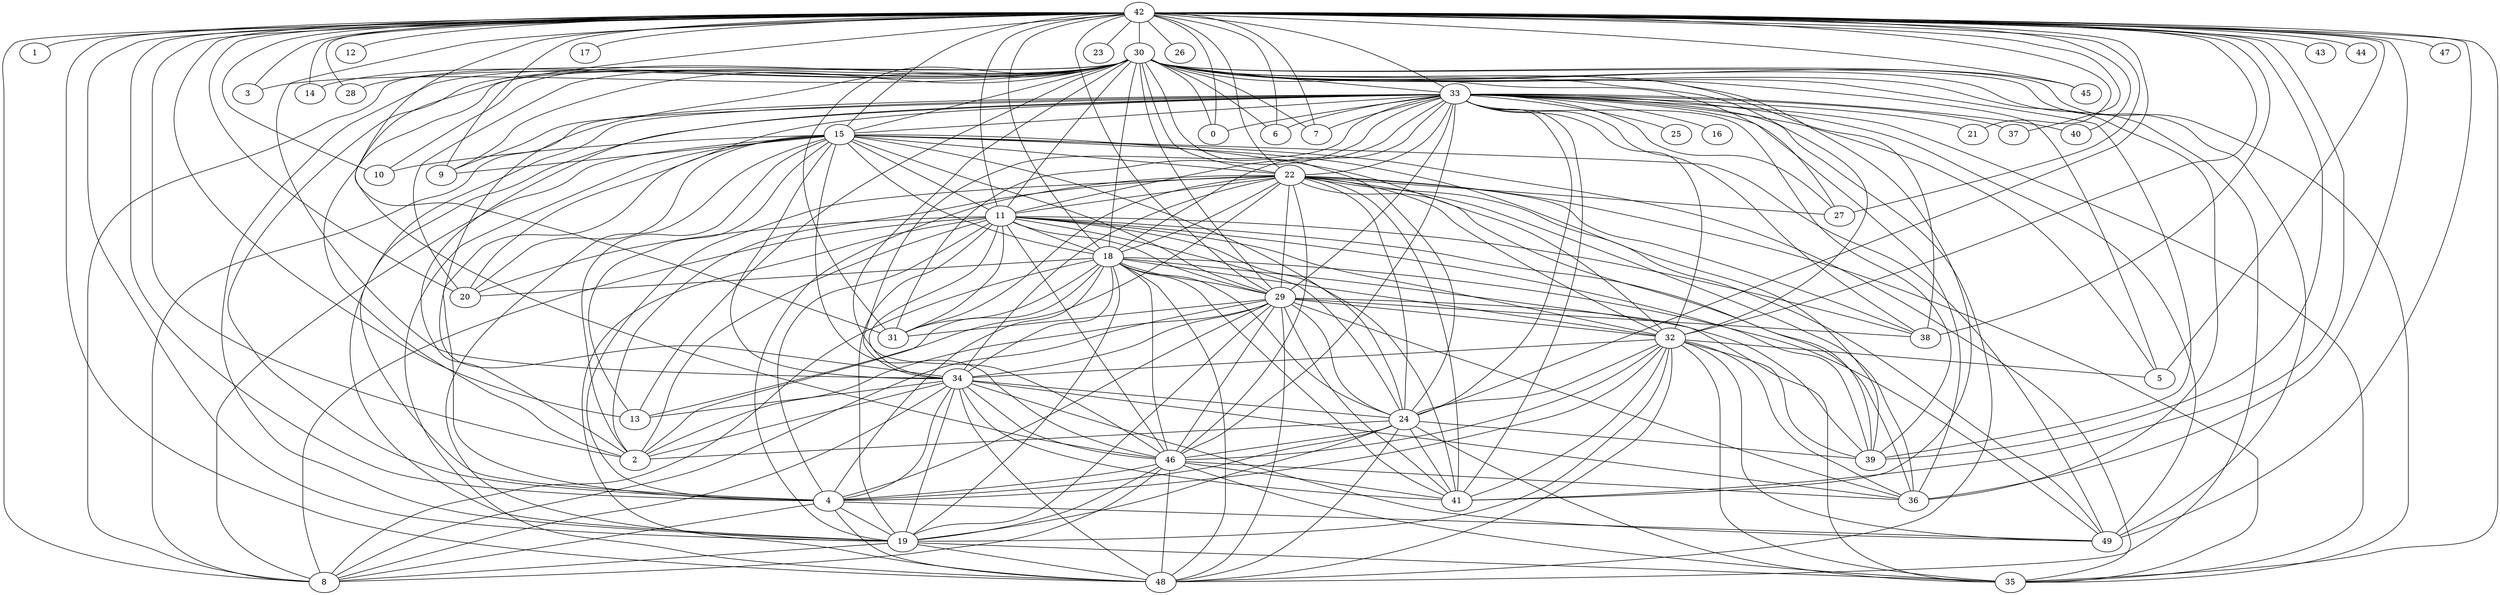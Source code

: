 graph G {
0;
1;
2;
3;
4;
5;
6;
7;
8;
9;
10;
11;
12;
13;
14;
15;
16;
17;
18;
19;
20;
21;
22;
23;
24;
25;
26;
27;
28;
29;
30;
31;
32;
33;
34;
35;
36;
37;
38;
39;
40;
41;
42;
43;
44;
45;
46;
47;
48;
49;
4--19 ;
4--48 ;
4--8 ;
4--49 ;
11--18 ;
11--29 ;
11--32 ;
11--34 ;
11--24 ;
11--46 ;
11--4 ;
11--19 ;
11--39 ;
11--8 ;
11--36 ;
11--2 ;
11--20 ;
11--31 ;
11--38 ;
11--48 ;
11--41 ;
15--22 ;
15--11 ;
15--18 ;
15--29 ;
15--32 ;
15--34 ;
15--24 ;
15--46 ;
15--4 ;
15--19 ;
15--39 ;
15--8 ;
15--2 ;
15--20 ;
15--10 ;
15--35 ;
15--49 ;
15--48 ;
15--9 ;
15--13 ;
18--29 ;
18--32 ;
18--34 ;
18--24 ;
18--46 ;
18--4 ;
18--19 ;
18--48 ;
18--49 ;
18--31 ;
18--2 ;
18--20 ;
18--39 ;
18--41 ;
18--8 ;
19--48 ;
19--8 ;
19--35 ;
22--11 ;
22--18 ;
22--29 ;
22--32 ;
22--34 ;
22--24 ;
22--46 ;
22--4 ;
22--19 ;
22--31 ;
22--13 ;
22--49 ;
22--2 ;
22--36 ;
22--41 ;
22--27 ;
22--39 ;
22--38 ;
22--35 ;
24--46 ;
24--4 ;
24--19 ;
24--48 ;
24--35 ;
24--41 ;
24--2 ;
24--39 ;
29--32 ;
29--34 ;
29--24 ;
29--46 ;
29--4 ;
29--19 ;
29--48 ;
29--41 ;
29--36 ;
29--35 ;
29--2 ;
29--38 ;
29--31 ;
29--8 ;
30--33 ;
30--15 ;
30--22 ;
30--11 ;
30--18 ;
30--29 ;
30--32 ;
30--34 ;
30--24 ;
30--46 ;
30--4 ;
30--19 ;
30--48 ;
30--8 ;
30--41 ;
30--2 ;
30--35 ;
30--36 ;
30--39 ;
30--49 ;
30--6 ;
30--20 ;
30--38 ;
30--13 ;
30--45 ;
30--9 ;
30--27 ;
30--0 ;
30--7 ;
30--10 ;
30--14 ;
30--31 ;
30--3 ;
30--5 ;
30--28 ;
32--34 ;
32--24 ;
32--46 ;
32--4 ;
32--19 ;
32--5 ;
32--35 ;
32--39 ;
32--49 ;
32--36 ;
32--41 ;
32--48 ;
33--15 ;
33--22 ;
33--11 ;
33--18 ;
33--29 ;
33--32 ;
33--34 ;
33--24 ;
33--46 ;
33--4 ;
33--19 ;
33--48 ;
33--8 ;
33--41 ;
33--21 ;
33--16 ;
33--36 ;
33--35 ;
33--39 ;
33--31 ;
33--27 ;
33--38 ;
33--2 ;
33--5 ;
33--25 ;
33--9 ;
33--40 ;
33--20 ;
33--6 ;
33--49 ;
33--37 ;
33--7 ;
33--0 ;
34--24 ;
34--46 ;
34--4 ;
34--19 ;
34--8 ;
34--49 ;
34--36 ;
34--41 ;
34--48 ;
34--13 ;
34--2 ;
42--30 ;
42--33 ;
42--15 ;
42--22 ;
42--11 ;
42--18 ;
42--29 ;
42--32 ;
42--34 ;
42--24 ;
42--46 ;
42--4 ;
42--19 ;
42--48 ;
42--8 ;
42--41 ;
42--2 ;
42--35 ;
42--36 ;
42--49 ;
42--39 ;
42--31 ;
42--20 ;
42--38 ;
42--13 ;
42--5 ;
42--27 ;
42--9 ;
42--0 ;
42--10 ;
42--7 ;
42--6 ;
42--12 ;
42--21 ;
42--40 ;
42--37 ;
42--28 ;
42--45 ;
42--14 ;
42--47 ;
42--3 ;
42--44 ;
42--43 ;
42--26 ;
42--17 ;
42--23 ;
42--1 ;
46--4 ;
46--19 ;
46--48 ;
46--8 ;
46--36 ;
46--35 ;
46--41 ;
}
